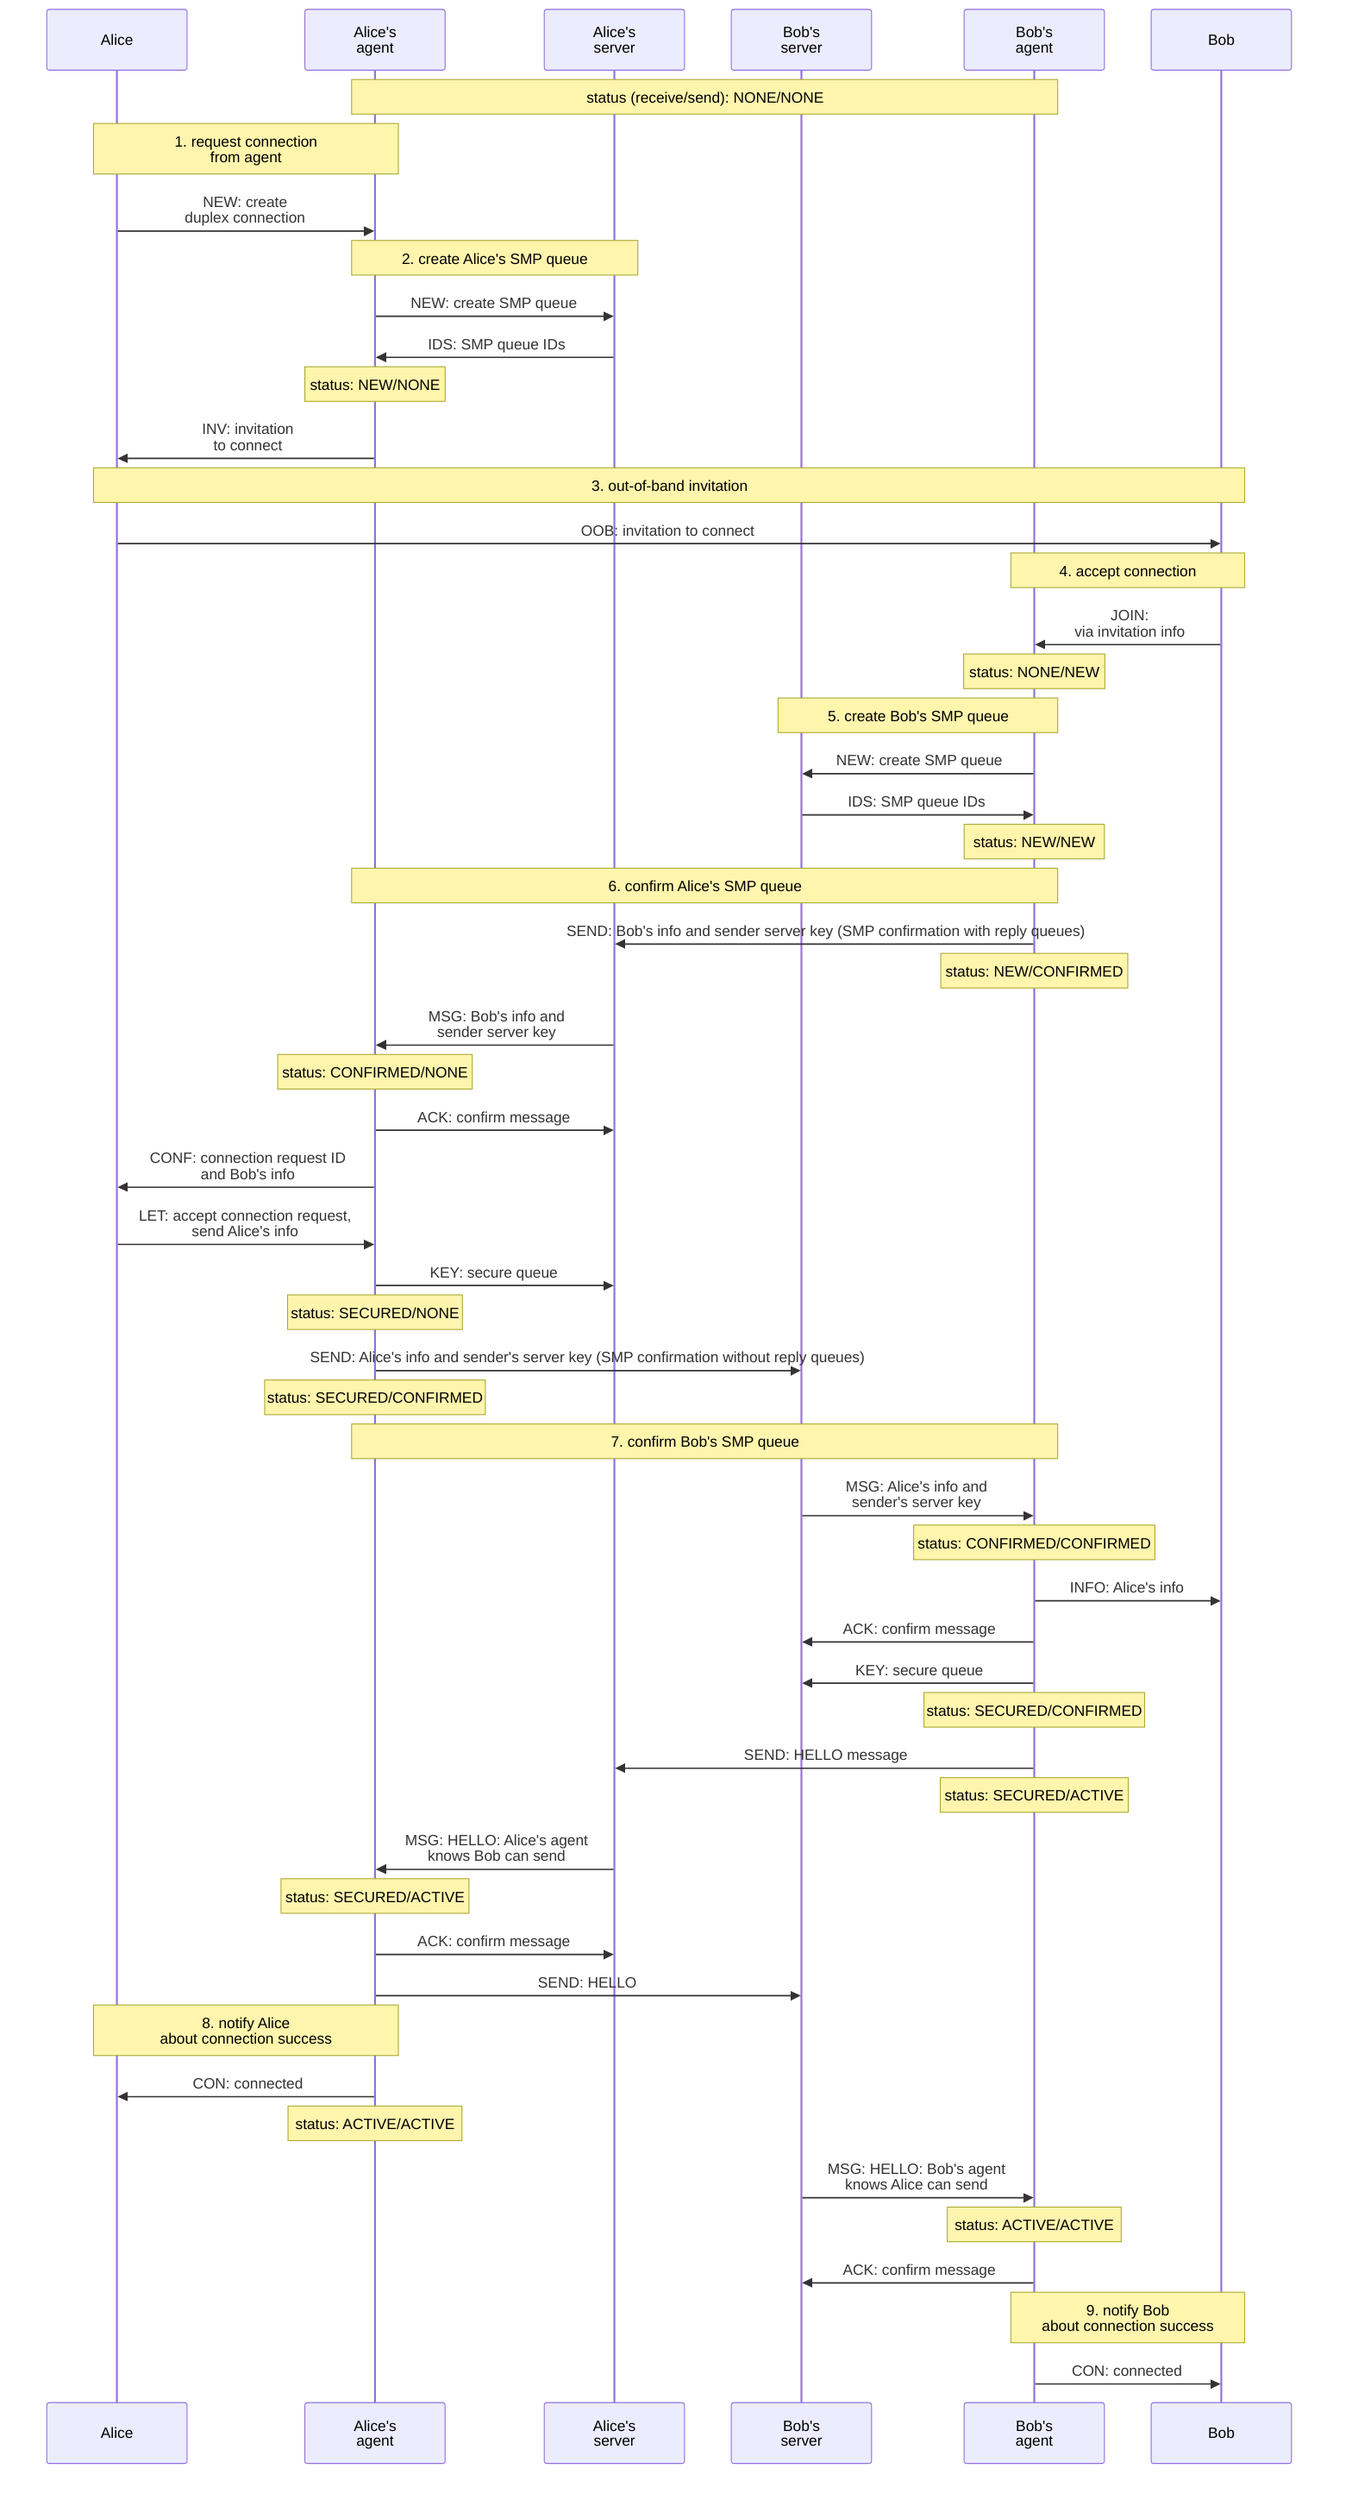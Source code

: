 sequenceDiagram
  participant A as Alice
  participant AA as Alice's<br>agent
  participant AS as Alice's<br>server
  participant BS as Bob's<br>server
  participant BA as Bob's<br>agent
  participant B as Bob

  note over AA, BA: status (receive/send): NONE/NONE

  note over A, AA: 1. request connection<br>from agent
  A ->> AA: NEW: create<br>duplex connection
 
  note over AA, AS: 2. create Alice's SMP queue
  AA ->> AS: NEW: create SMP queue
  AS ->> AA: IDS: SMP queue IDs
  note over AA: status: NEW/NONE

  AA ->> A: INV: invitation<br>to connect

  note over A, B: 3. out-of-band invitation
  A ->> B: OOB: invitation to connect

  note over BA, B: 4. accept connection
  B ->> BA: JOIN:<br>via invitation info
  note over BA: status: NONE/NEW

  note over BA, BS: 5. create Bob's SMP queue
  BA ->> BS: NEW: create SMP queue
  BS ->> BA: IDS: SMP queue IDs
  note over BA: status: NEW/NEW

  note over BA, AA: 6. confirm Alice's SMP queue
  BA ->> AS: SEND: Bob's info and sender server key (SMP confirmation with reply queues)
  note over BA: status: NEW/CONFIRMED

  AS ->> AA: MSG: Bob's info and<br>sender server key
  note over AA: status: CONFIRMED/NONE
  AA ->> AS: ACK: confirm message
  AA ->> A: CONF: connection request ID<br>and Bob's info
  A ->> AA: LET: accept connection request,<br>send Alice's info
  AA ->> AS: KEY: secure queue
  note over AA: status: SECURED/NONE

  AA ->> BS: SEND: Alice's info and sender's server key (SMP confirmation without reply queues)
  note over AA: status: SECURED/CONFIRMED

  note over BA, AA: 7. confirm Bob's SMP queue
  BS ->> BA: MSG: Alice's info and<br>sender's server key
  note over BA: status: CONFIRMED/CONFIRMED
  BA ->> B: INFO: Alice's info
  BA ->> BS: ACK: confirm message
  BA ->> BS: KEY: secure queue
  note over BA: status: SECURED/CONFIRMED

  BA ->> AS: SEND: HELLO message

  note over BA: status: SECURED/ACTIVE

  AS ->> AA: MSG: HELLO: Alice's agent<br>knows Bob can send
  note over AA: status: SECURED/ACTIVE
  AA ->> AS: ACK: confirm message
  AA ->> BS: SEND: HELLO

  note over A, AA: 8. notify Alice<br>about connection success
  AA ->> A: CON: connected
  note over AA: status: ACTIVE/ACTIVE

  BS ->> BA: MSG: HELLO: Bob's agent<br>knows Alice can send
  note over BA: status: ACTIVE/ACTIVE
  BA ->> BS: ACK: confirm message

  note over BA, B: 9. notify Bob<br>about connection success
  BA ->> B: CON: connected
